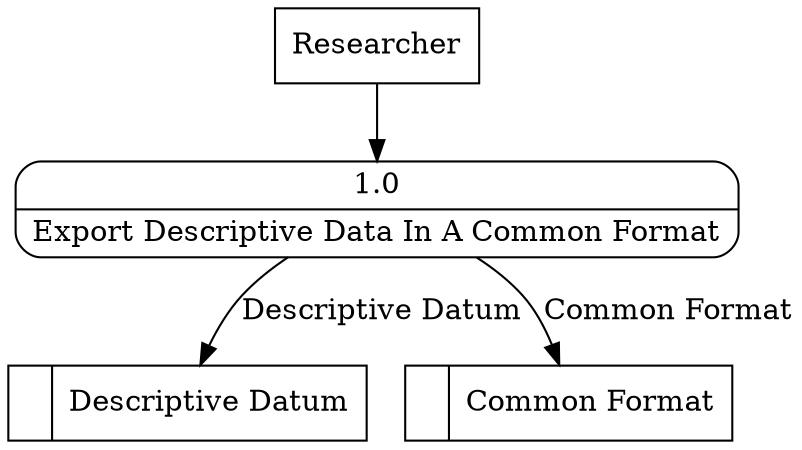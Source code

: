digraph dfd2{ 
node[shape=record]
200 [label="<f0>  |<f1> Descriptive Datum " ];
201 [label="<f0>  |<f1> Common Format " ];
202 [label="Researcher" shape=box];
203 [label="{<f0> 1.0|<f1> Export Descriptive Data In A Common Format }" shape=Mrecord];
202 -> 203
203 -> 200 [label="Descriptive Datum"]
203 -> 201 [label="Common Format"]
}